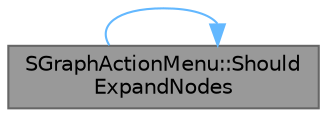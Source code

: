 digraph "SGraphActionMenu::ShouldExpandNodes"
{
 // INTERACTIVE_SVG=YES
 // LATEX_PDF_SIZE
  bgcolor="transparent";
  edge [fontname=Helvetica,fontsize=10,labelfontname=Helvetica,labelfontsize=10];
  node [fontname=Helvetica,fontsize=10,shape=box,height=0.2,width=0.4];
  rankdir="LR";
  Node1 [id="Node000001",label="SGraphActionMenu::Should\lExpandNodes",height=0.2,width=0.4,color="gray40", fillcolor="grey60", style="filled", fontcolor="black",tooltip="Returns true if the tree should be autoexpanded."];
  Node1 -> Node1 [id="edge1_Node000001_Node000001",color="steelblue1",style="solid",tooltip=" "];
}
